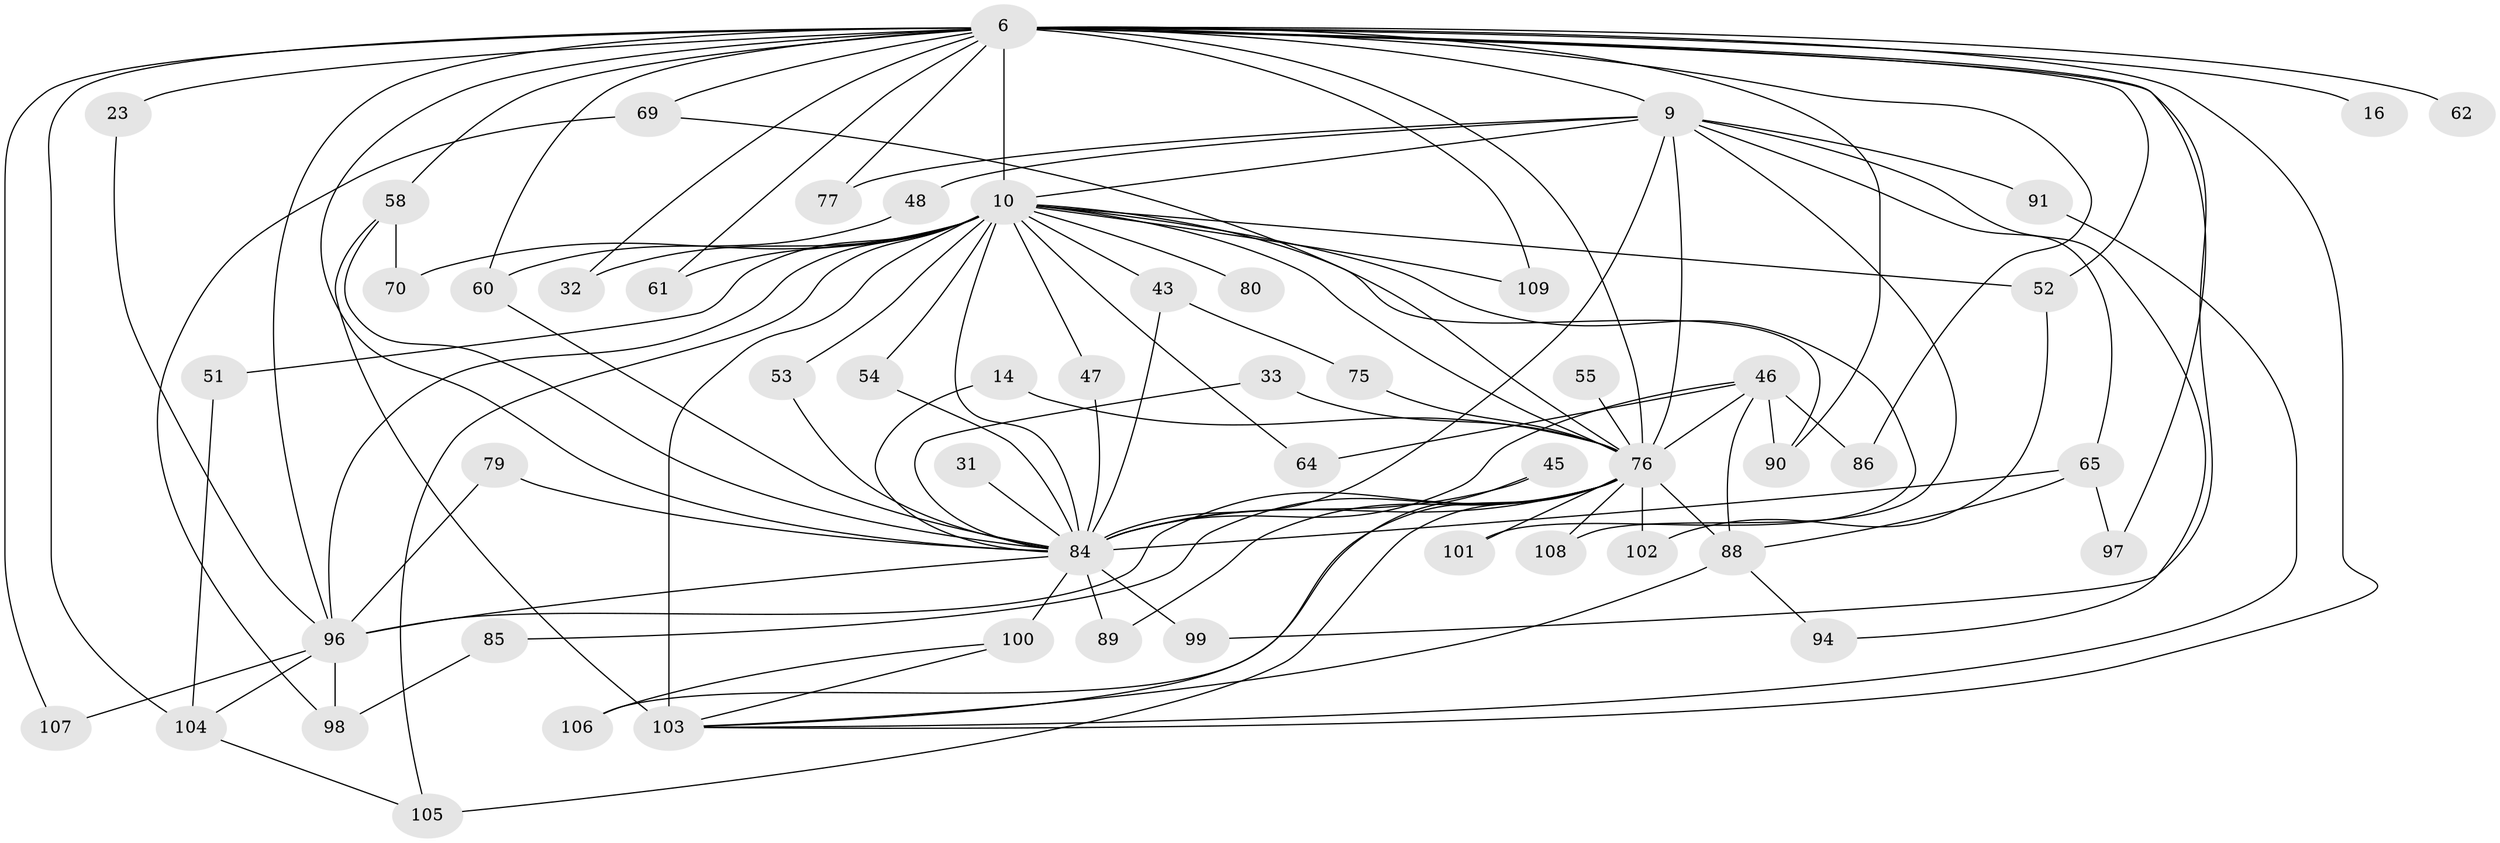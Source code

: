 // original degree distribution, {16: 0.009174311926605505, 19: 0.009174311926605505, 22: 0.009174311926605505, 25: 0.01834862385321101, 30: 0.009174311926605505, 26: 0.009174311926605505, 12: 0.01834862385321101, 21: 0.009174311926605505, 5: 0.03669724770642202, 3: 0.12844036697247707, 4: 0.10091743119266056, 2: 0.5871559633027523, 9: 0.009174311926605505, 6: 0.009174311926605505, 7: 0.027522935779816515, 8: 0.009174311926605505}
// Generated by graph-tools (version 1.1) at 2025/43/03/09/25 04:43:49]
// undirected, 54 vertices, 110 edges
graph export_dot {
graph [start="1"]
  node [color=gray90,style=filled];
  6 [super="+3"];
  9 [super="+7"];
  10 [super="+4"];
  14;
  16;
  23;
  31;
  32;
  33;
  43 [super="+18"];
  45;
  46 [super="+27+19"];
  47;
  48;
  51;
  52 [super="+49"];
  53;
  54;
  55;
  58 [super="+11"];
  60 [super="+29"];
  61;
  62;
  64;
  65 [super="+42"];
  69 [super="+30"];
  70;
  75;
  76 [super="+39+68+40+26"];
  77;
  79;
  80;
  84 [super="+71+83+8"];
  85;
  86;
  88 [super="+41+74"];
  89;
  90 [super="+67"];
  91;
  94;
  96 [super="+34+57+87"];
  97;
  98 [super="+44"];
  99 [super="+81"];
  100 [super="+38"];
  101;
  102;
  103 [super="+78+59+95"];
  104 [super="+93+50"];
  105 [super="+56"];
  106;
  107;
  108;
  109;
  6 -- 9 [weight=4];
  6 -- 10 [weight=4];
  6 -- 23;
  6 -- 32;
  6 -- 58 [weight=2];
  6 -- 60 [weight=3];
  6 -- 62 [weight=2];
  6 -- 76 [weight=4];
  6 -- 86;
  6 -- 109;
  6 -- 99;
  6 -- 69 [weight=2];
  6 -- 77;
  6 -- 16;
  6 -- 97;
  6 -- 107;
  6 -- 52 [weight=2];
  6 -- 61;
  6 -- 90;
  6 -- 84 [weight=7];
  6 -- 104 [weight=2];
  6 -- 103;
  6 -- 96;
  9 -- 10 [weight=4];
  9 -- 77;
  9 -- 91;
  9 -- 108;
  9 -- 48;
  9 -- 94;
  9 -- 65;
  9 -- 84 [weight=6];
  9 -- 76 [weight=2];
  10 -- 32;
  10 -- 51;
  10 -- 54;
  10 -- 61;
  10 -- 80 [weight=2];
  10 -- 96 [weight=4];
  10 -- 105 [weight=2];
  10 -- 64;
  10 -- 70;
  10 -- 101;
  10 -- 103 [weight=7];
  10 -- 43 [weight=2];
  10 -- 109;
  10 -- 47;
  10 -- 53;
  10 -- 52 [weight=2];
  10 -- 90;
  10 -- 84 [weight=7];
  10 -- 76 [weight=3];
  14 -- 84;
  14 -- 76;
  23 -- 96;
  31 -- 84 [weight=2];
  33 -- 84;
  33 -- 76;
  43 -- 75;
  43 -- 84;
  45 -- 103;
  45 -- 84;
  46 -- 88;
  46 -- 64;
  46 -- 86;
  46 -- 90;
  46 -- 84 [weight=3];
  46 -- 76;
  47 -- 84;
  48 -- 60;
  51 -- 104;
  52 -- 102;
  53 -- 84;
  54 -- 84;
  55 -- 76;
  58 -- 70;
  58 -- 84;
  58 -- 103;
  60 -- 84;
  65 -- 97;
  65 -- 88;
  65 -- 84 [weight=5];
  69 -- 98;
  69 -- 76;
  75 -- 76;
  76 -- 84 [weight=5];
  76 -- 88 [weight=6];
  76 -- 85;
  76 -- 89;
  76 -- 96 [weight=2];
  76 -- 101;
  76 -- 102;
  76 -- 105;
  76 -- 106;
  76 -- 108;
  79 -- 84;
  79 -- 96;
  84 -- 89;
  84 -- 99 [weight=2];
  84 -- 100 [weight=3];
  84 -- 96;
  85 -- 98;
  88 -- 94;
  88 -- 103;
  91 -- 103;
  96 -- 98 [weight=2];
  96 -- 104;
  96 -- 107;
  100 -- 106;
  100 -- 103;
  104 -- 105;
}
